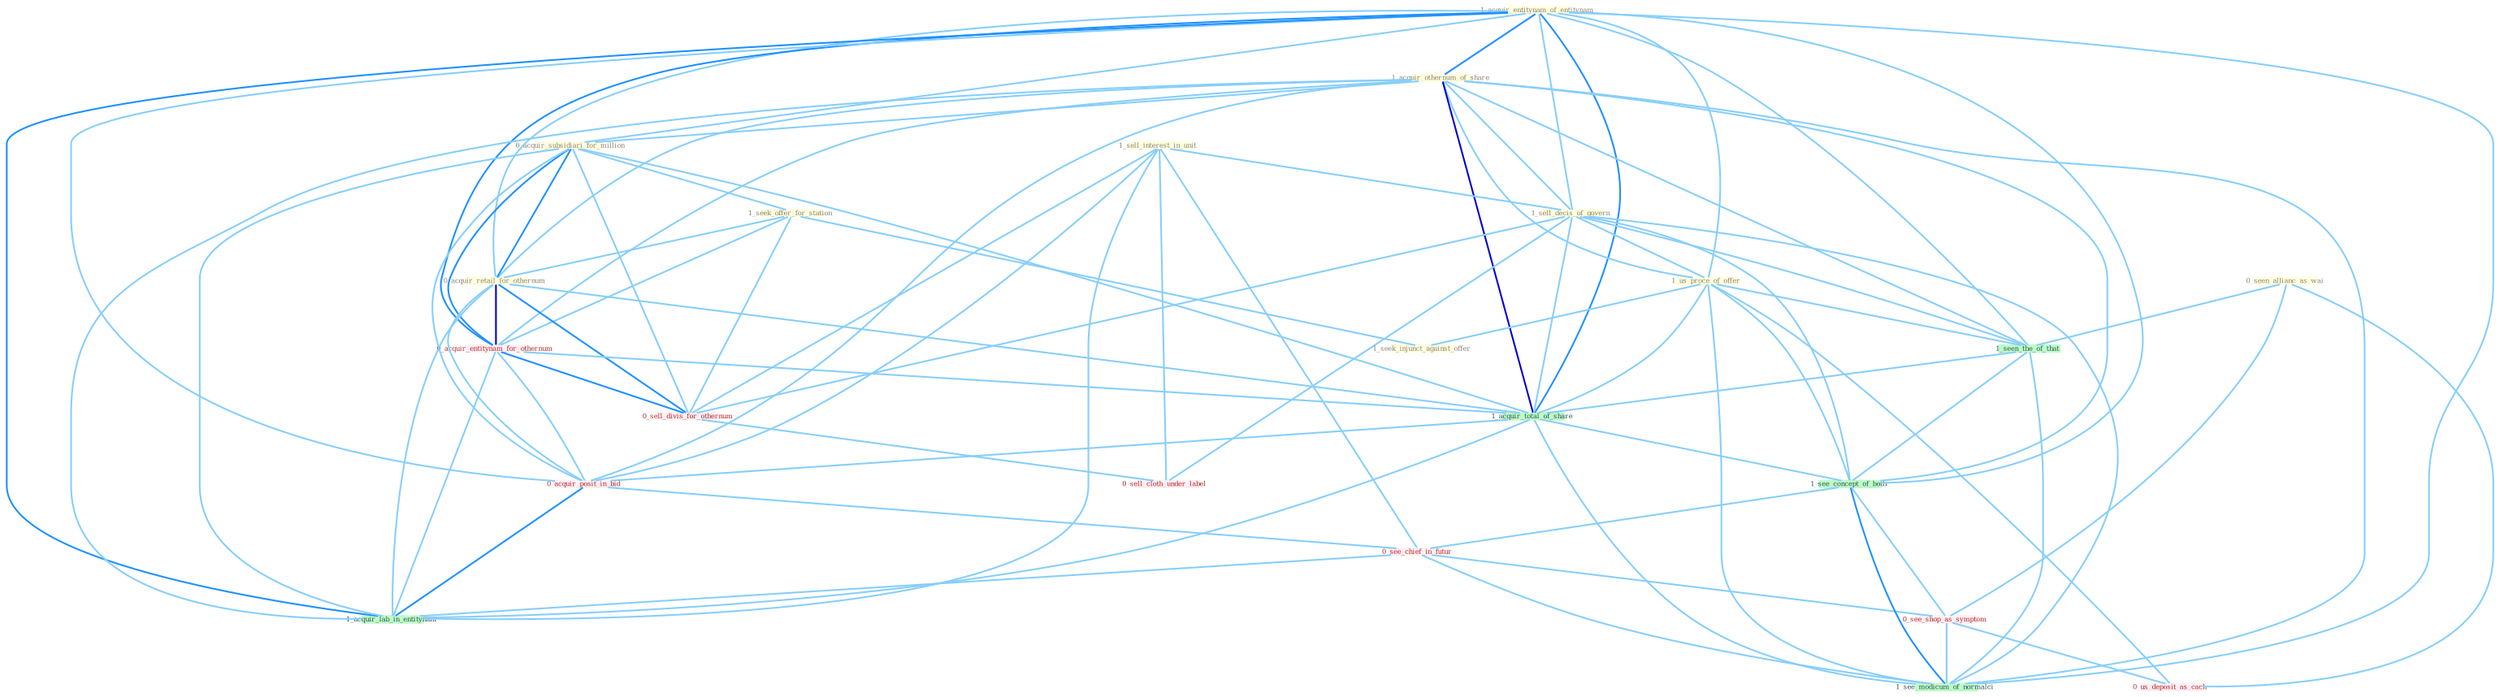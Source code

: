 Graph G{ 
    node
    [shape=polygon,style=filled,width=.5,height=.06,color="#BDFCC9",fixedsize=true,fontsize=4,
    fontcolor="#2f4f4f"];
    {node
    [color="#ffffe0", fontcolor="#8b7d6b"] "1_acquir_entitynam_of_entitynam " "1_acquir_othernum_of_share " "0_acquir_subsidiari_for_million " "1_sell_interest_in_unit " "1_sell_decis_of_govern " "1_us_proce_of_offer " "1_seek_offer_for_station " "0_seen_allianc_as_wai " "1_seek_injunct_against_offer " "0_acquir_retail_for_othernum "}
{node [color="#fff0f5", fontcolor="#b22222"] "0_acquir_entitynam_for_othernum " "0_sell_divis_for_othernum " "0_sell_cloth_under_label " "0_acquir_posit_in_bid " "0_see_chief_in_futur " "0_see_shop_as_symptom " "0_us_deposit_as_cach "}
edge [color="#B0E2FF"];

	"1_acquir_entitynam_of_entitynam " -- "1_acquir_othernum_of_share " [w="2", color="#1e90ff" , len=0.8];
	"1_acquir_entitynam_of_entitynam " -- "0_acquir_subsidiari_for_million " [w="1", color="#87cefa" ];
	"1_acquir_entitynam_of_entitynam " -- "1_sell_decis_of_govern " [w="1", color="#87cefa" ];
	"1_acquir_entitynam_of_entitynam " -- "1_us_proce_of_offer " [w="1", color="#87cefa" ];
	"1_acquir_entitynam_of_entitynam " -- "0_acquir_retail_for_othernum " [w="1", color="#87cefa" ];
	"1_acquir_entitynam_of_entitynam " -- "0_acquir_entitynam_for_othernum " [w="2", color="#1e90ff" , len=0.8];
	"1_acquir_entitynam_of_entitynam " -- "1_seen_the_of_that " [w="1", color="#87cefa" ];
	"1_acquir_entitynam_of_entitynam " -- "1_acquir_total_of_share " [w="2", color="#1e90ff" , len=0.8];
	"1_acquir_entitynam_of_entitynam " -- "0_acquir_posit_in_bid " [w="1", color="#87cefa" ];
	"1_acquir_entitynam_of_entitynam " -- "1_see_concept_of_both " [w="1", color="#87cefa" ];
	"1_acquir_entitynam_of_entitynam " -- "1_acquir_lab_in_entitynam " [w="2", color="#1e90ff" , len=0.8];
	"1_acquir_entitynam_of_entitynam " -- "1_see_modicum_of_normalci " [w="1", color="#87cefa" ];
	"1_acquir_othernum_of_share " -- "0_acquir_subsidiari_for_million " [w="1", color="#87cefa" ];
	"1_acquir_othernum_of_share " -- "1_sell_decis_of_govern " [w="1", color="#87cefa" ];
	"1_acquir_othernum_of_share " -- "1_us_proce_of_offer " [w="1", color="#87cefa" ];
	"1_acquir_othernum_of_share " -- "0_acquir_retail_for_othernum " [w="1", color="#87cefa" ];
	"1_acquir_othernum_of_share " -- "0_acquir_entitynam_for_othernum " [w="1", color="#87cefa" ];
	"1_acquir_othernum_of_share " -- "1_seen_the_of_that " [w="1", color="#87cefa" ];
	"1_acquir_othernum_of_share " -- "1_acquir_total_of_share " [w="3", color="#0000cd" , len=0.6];
	"1_acquir_othernum_of_share " -- "0_acquir_posit_in_bid " [w="1", color="#87cefa" ];
	"1_acquir_othernum_of_share " -- "1_see_concept_of_both " [w="1", color="#87cefa" ];
	"1_acquir_othernum_of_share " -- "1_acquir_lab_in_entitynam " [w="1", color="#87cefa" ];
	"1_acquir_othernum_of_share " -- "1_see_modicum_of_normalci " [w="1", color="#87cefa" ];
	"0_acquir_subsidiari_for_million " -- "1_seek_offer_for_station " [w="1", color="#87cefa" ];
	"0_acquir_subsidiari_for_million " -- "0_acquir_retail_for_othernum " [w="2", color="#1e90ff" , len=0.8];
	"0_acquir_subsidiari_for_million " -- "0_acquir_entitynam_for_othernum " [w="2", color="#1e90ff" , len=0.8];
	"0_acquir_subsidiari_for_million " -- "0_sell_divis_for_othernum " [w="1", color="#87cefa" ];
	"0_acquir_subsidiari_for_million " -- "1_acquir_total_of_share " [w="1", color="#87cefa" ];
	"0_acquir_subsidiari_for_million " -- "0_acquir_posit_in_bid " [w="1", color="#87cefa" ];
	"0_acquir_subsidiari_for_million " -- "1_acquir_lab_in_entitynam " [w="1", color="#87cefa" ];
	"1_sell_interest_in_unit " -- "1_sell_decis_of_govern " [w="1", color="#87cefa" ];
	"1_sell_interest_in_unit " -- "0_sell_divis_for_othernum " [w="1", color="#87cefa" ];
	"1_sell_interest_in_unit " -- "0_sell_cloth_under_label " [w="1", color="#87cefa" ];
	"1_sell_interest_in_unit " -- "0_acquir_posit_in_bid " [w="1", color="#87cefa" ];
	"1_sell_interest_in_unit " -- "0_see_chief_in_futur " [w="1", color="#87cefa" ];
	"1_sell_interest_in_unit " -- "1_acquir_lab_in_entitynam " [w="1", color="#87cefa" ];
	"1_sell_decis_of_govern " -- "1_us_proce_of_offer " [w="1", color="#87cefa" ];
	"1_sell_decis_of_govern " -- "1_seen_the_of_that " [w="1", color="#87cefa" ];
	"1_sell_decis_of_govern " -- "0_sell_divis_for_othernum " [w="1", color="#87cefa" ];
	"1_sell_decis_of_govern " -- "1_acquir_total_of_share " [w="1", color="#87cefa" ];
	"1_sell_decis_of_govern " -- "0_sell_cloth_under_label " [w="1", color="#87cefa" ];
	"1_sell_decis_of_govern " -- "1_see_concept_of_both " [w="1", color="#87cefa" ];
	"1_sell_decis_of_govern " -- "1_see_modicum_of_normalci " [w="1", color="#87cefa" ];
	"1_us_proce_of_offer " -- "1_seek_injunct_against_offer " [w="1", color="#87cefa" ];
	"1_us_proce_of_offer " -- "1_seen_the_of_that " [w="1", color="#87cefa" ];
	"1_us_proce_of_offer " -- "1_acquir_total_of_share " [w="1", color="#87cefa" ];
	"1_us_proce_of_offer " -- "1_see_concept_of_both " [w="1", color="#87cefa" ];
	"1_us_proce_of_offer " -- "0_us_deposit_as_cach " [w="1", color="#87cefa" ];
	"1_us_proce_of_offer " -- "1_see_modicum_of_normalci " [w="1", color="#87cefa" ];
	"1_seek_offer_for_station " -- "1_seek_injunct_against_offer " [w="1", color="#87cefa" ];
	"1_seek_offer_for_station " -- "0_acquir_retail_for_othernum " [w="1", color="#87cefa" ];
	"1_seek_offer_for_station " -- "0_acquir_entitynam_for_othernum " [w="1", color="#87cefa" ];
	"1_seek_offer_for_station " -- "0_sell_divis_for_othernum " [w="1", color="#87cefa" ];
	"0_seen_allianc_as_wai " -- "1_seen_the_of_that " [w="1", color="#87cefa" ];
	"0_seen_allianc_as_wai " -- "0_see_shop_as_symptom " [w="1", color="#87cefa" ];
	"0_seen_allianc_as_wai " -- "0_us_deposit_as_cach " [w="1", color="#87cefa" ];
	"0_acquir_retail_for_othernum " -- "0_acquir_entitynam_for_othernum " [w="3", color="#0000cd" , len=0.6];
	"0_acquir_retail_for_othernum " -- "0_sell_divis_for_othernum " [w="2", color="#1e90ff" , len=0.8];
	"0_acquir_retail_for_othernum " -- "1_acquir_total_of_share " [w="1", color="#87cefa" ];
	"0_acquir_retail_for_othernum " -- "0_acquir_posit_in_bid " [w="1", color="#87cefa" ];
	"0_acquir_retail_for_othernum " -- "1_acquir_lab_in_entitynam " [w="1", color="#87cefa" ];
	"0_acquir_entitynam_for_othernum " -- "0_sell_divis_for_othernum " [w="2", color="#1e90ff" , len=0.8];
	"0_acquir_entitynam_for_othernum " -- "1_acquir_total_of_share " [w="1", color="#87cefa" ];
	"0_acquir_entitynam_for_othernum " -- "0_acquir_posit_in_bid " [w="1", color="#87cefa" ];
	"0_acquir_entitynam_for_othernum " -- "1_acquir_lab_in_entitynam " [w="1", color="#87cefa" ];
	"1_seen_the_of_that " -- "1_acquir_total_of_share " [w="1", color="#87cefa" ];
	"1_seen_the_of_that " -- "1_see_concept_of_both " [w="1", color="#87cefa" ];
	"1_seen_the_of_that " -- "1_see_modicum_of_normalci " [w="1", color="#87cefa" ];
	"0_sell_divis_for_othernum " -- "0_sell_cloth_under_label " [w="1", color="#87cefa" ];
	"1_acquir_total_of_share " -- "0_acquir_posit_in_bid " [w="1", color="#87cefa" ];
	"1_acquir_total_of_share " -- "1_see_concept_of_both " [w="1", color="#87cefa" ];
	"1_acquir_total_of_share " -- "1_acquir_lab_in_entitynam " [w="1", color="#87cefa" ];
	"1_acquir_total_of_share " -- "1_see_modicum_of_normalci " [w="1", color="#87cefa" ];
	"0_acquir_posit_in_bid " -- "0_see_chief_in_futur " [w="1", color="#87cefa" ];
	"0_acquir_posit_in_bid " -- "1_acquir_lab_in_entitynam " [w="2", color="#1e90ff" , len=0.8];
	"1_see_concept_of_both " -- "0_see_chief_in_futur " [w="1", color="#87cefa" ];
	"1_see_concept_of_both " -- "0_see_shop_as_symptom " [w="1", color="#87cefa" ];
	"1_see_concept_of_both " -- "1_see_modicum_of_normalci " [w="2", color="#1e90ff" , len=0.8];
	"0_see_chief_in_futur " -- "0_see_shop_as_symptom " [w="1", color="#87cefa" ];
	"0_see_chief_in_futur " -- "1_acquir_lab_in_entitynam " [w="1", color="#87cefa" ];
	"0_see_chief_in_futur " -- "1_see_modicum_of_normalci " [w="1", color="#87cefa" ];
	"0_see_shop_as_symptom " -- "0_us_deposit_as_cach " [w="1", color="#87cefa" ];
	"0_see_shop_as_symptom " -- "1_see_modicum_of_normalci " [w="1", color="#87cefa" ];
}